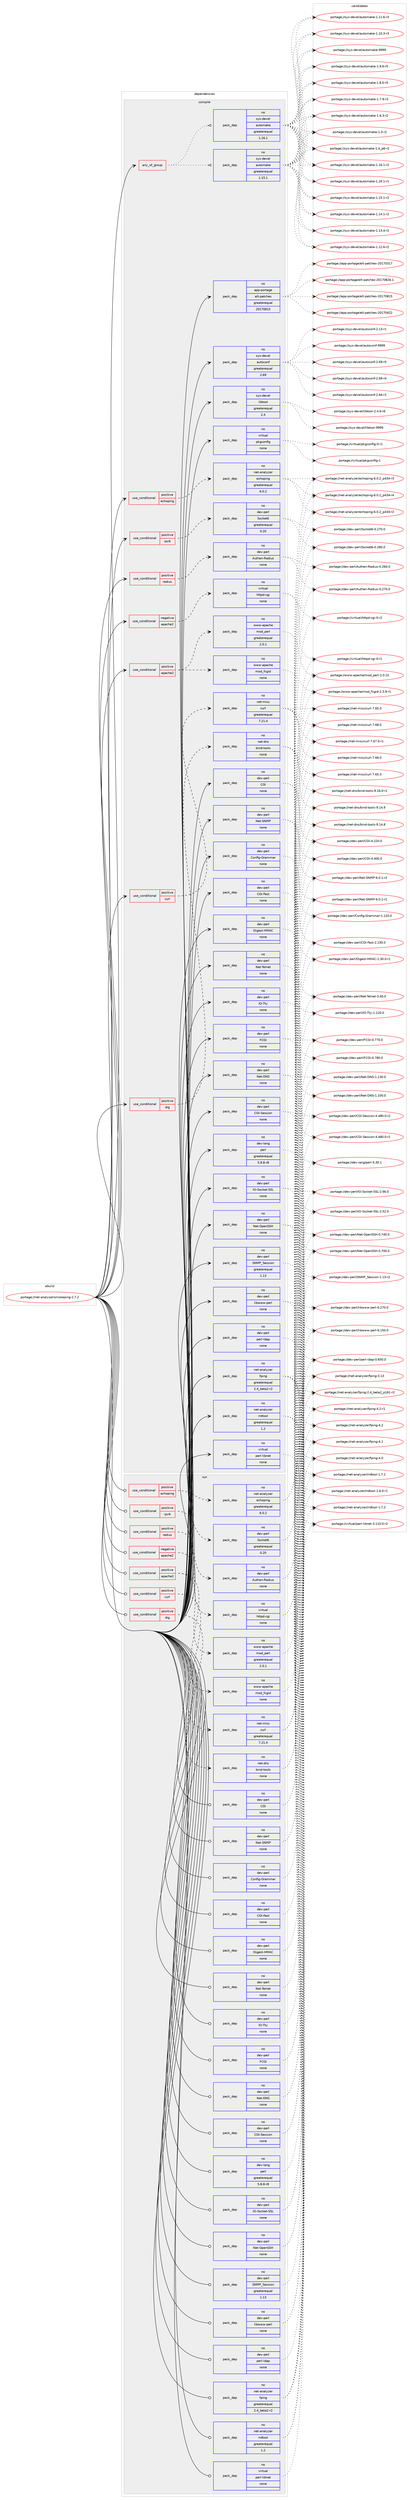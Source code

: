 digraph prolog {

# *************
# Graph options
# *************

newrank=true;
concentrate=true;
compound=true;
graph [rankdir=LR,fontname=Helvetica,fontsize=10,ranksep=1.5];#, ranksep=2.5, nodesep=0.2];
edge  [arrowhead=vee];
node  [fontname=Helvetica,fontsize=10];

# **********
# The ebuild
# **********

subgraph cluster_leftcol {
color=gray;
rank=same;
label=<<i>ebuild</i>>;
id [label="portage://net-analyzer/smokeping-2.7.2", color=red, width=4, href="../net-analyzer/smokeping-2.7.2.svg"];
}

# ****************
# The dependencies
# ****************

subgraph cluster_midcol {
color=gray;
label=<<i>dependencies</i>>;
subgraph cluster_compile {
fillcolor="#eeeeee";
style=filled;
label=<<i>compile</i>>;
subgraph any1730 {
dependency100191 [label=<<TABLE BORDER="0" CELLBORDER="1" CELLSPACING="0" CELLPADDING="4"><TR><TD CELLPADDING="10">any_of_group</TD></TR></TABLE>>, shape=none, color=red];subgraph pack75412 {
dependency100192 [label=<<TABLE BORDER="0" CELLBORDER="1" CELLSPACING="0" CELLPADDING="4" WIDTH="220"><TR><TD ROWSPAN="6" CELLPADDING="30">pack_dep</TD></TR><TR><TD WIDTH="110">no</TD></TR><TR><TD>sys-devel</TD></TR><TR><TD>automake</TD></TR><TR><TD>greaterequal</TD></TR><TR><TD>1.16.1</TD></TR></TABLE>>, shape=none, color=blue];
}
dependency100191:e -> dependency100192:w [weight=20,style="dotted",arrowhead="oinv"];
subgraph pack75413 {
dependency100193 [label=<<TABLE BORDER="0" CELLBORDER="1" CELLSPACING="0" CELLPADDING="4" WIDTH="220"><TR><TD ROWSPAN="6" CELLPADDING="30">pack_dep</TD></TR><TR><TD WIDTH="110">no</TD></TR><TR><TD>sys-devel</TD></TR><TR><TD>automake</TD></TR><TR><TD>greaterequal</TD></TR><TR><TD>1.15.1</TD></TR></TABLE>>, shape=none, color=blue];
}
dependency100191:e -> dependency100193:w [weight=20,style="dotted",arrowhead="oinv"];
}
id:e -> dependency100191:w [weight=20,style="solid",arrowhead="vee"];
subgraph cond22964 {
dependency100194 [label=<<TABLE BORDER="0" CELLBORDER="1" CELLSPACING="0" CELLPADDING="4"><TR><TD ROWSPAN="3" CELLPADDING="10">use_conditional</TD></TR><TR><TD>negative</TD></TR><TR><TD>apache2</TD></TR></TABLE>>, shape=none, color=red];
subgraph pack75414 {
dependency100195 [label=<<TABLE BORDER="0" CELLBORDER="1" CELLSPACING="0" CELLPADDING="4" WIDTH="220"><TR><TD ROWSPAN="6" CELLPADDING="30">pack_dep</TD></TR><TR><TD WIDTH="110">no</TD></TR><TR><TD>virtual</TD></TR><TR><TD>httpd-cgi</TD></TR><TR><TD>none</TD></TR><TR><TD></TD></TR></TABLE>>, shape=none, color=blue];
}
dependency100194:e -> dependency100195:w [weight=20,style="dashed",arrowhead="vee"];
}
id:e -> dependency100194:w [weight=20,style="solid",arrowhead="vee"];
subgraph cond22965 {
dependency100196 [label=<<TABLE BORDER="0" CELLBORDER="1" CELLSPACING="0" CELLPADDING="4"><TR><TD ROWSPAN="3" CELLPADDING="10">use_conditional</TD></TR><TR><TD>positive</TD></TR><TR><TD>apache2</TD></TR></TABLE>>, shape=none, color=red];
subgraph pack75415 {
dependency100197 [label=<<TABLE BORDER="0" CELLBORDER="1" CELLSPACING="0" CELLPADDING="4" WIDTH="220"><TR><TD ROWSPAN="6" CELLPADDING="30">pack_dep</TD></TR><TR><TD WIDTH="110">no</TD></TR><TR><TD>www-apache</TD></TR><TR><TD>mod_perl</TD></TR><TR><TD>greaterequal</TD></TR><TR><TD>2.0.1</TD></TR></TABLE>>, shape=none, color=blue];
}
dependency100196:e -> dependency100197:w [weight=20,style="dashed",arrowhead="vee"];
subgraph pack75416 {
dependency100198 [label=<<TABLE BORDER="0" CELLBORDER="1" CELLSPACING="0" CELLPADDING="4" WIDTH="220"><TR><TD ROWSPAN="6" CELLPADDING="30">pack_dep</TD></TR><TR><TD WIDTH="110">no</TD></TR><TR><TD>www-apache</TD></TR><TR><TD>mod_fcgid</TD></TR><TR><TD>none</TD></TR><TR><TD></TD></TR></TABLE>>, shape=none, color=blue];
}
dependency100196:e -> dependency100198:w [weight=20,style="dashed",arrowhead="vee"];
}
id:e -> dependency100196:w [weight=20,style="solid",arrowhead="vee"];
subgraph cond22966 {
dependency100199 [label=<<TABLE BORDER="0" CELLBORDER="1" CELLSPACING="0" CELLPADDING="4"><TR><TD ROWSPAN="3" CELLPADDING="10">use_conditional</TD></TR><TR><TD>positive</TD></TR><TR><TD>curl</TD></TR></TABLE>>, shape=none, color=red];
subgraph pack75417 {
dependency100200 [label=<<TABLE BORDER="0" CELLBORDER="1" CELLSPACING="0" CELLPADDING="4" WIDTH="220"><TR><TD ROWSPAN="6" CELLPADDING="30">pack_dep</TD></TR><TR><TD WIDTH="110">no</TD></TR><TR><TD>net-misc</TD></TR><TR><TD>curl</TD></TR><TR><TD>greaterequal</TD></TR><TR><TD>7.21.4</TD></TR></TABLE>>, shape=none, color=blue];
}
dependency100199:e -> dependency100200:w [weight=20,style="dashed",arrowhead="vee"];
}
id:e -> dependency100199:w [weight=20,style="solid",arrowhead="vee"];
subgraph cond22967 {
dependency100201 [label=<<TABLE BORDER="0" CELLBORDER="1" CELLSPACING="0" CELLPADDING="4"><TR><TD ROWSPAN="3" CELLPADDING="10">use_conditional</TD></TR><TR><TD>positive</TD></TR><TR><TD>dig</TD></TR></TABLE>>, shape=none, color=red];
subgraph pack75418 {
dependency100202 [label=<<TABLE BORDER="0" CELLBORDER="1" CELLSPACING="0" CELLPADDING="4" WIDTH="220"><TR><TD ROWSPAN="6" CELLPADDING="30">pack_dep</TD></TR><TR><TD WIDTH="110">no</TD></TR><TR><TD>net-dns</TD></TR><TR><TD>bind-tools</TD></TR><TR><TD>none</TD></TR><TR><TD></TD></TR></TABLE>>, shape=none, color=blue];
}
dependency100201:e -> dependency100202:w [weight=20,style="dashed",arrowhead="vee"];
}
id:e -> dependency100201:w [weight=20,style="solid",arrowhead="vee"];
subgraph cond22968 {
dependency100203 [label=<<TABLE BORDER="0" CELLBORDER="1" CELLSPACING="0" CELLPADDING="4"><TR><TD ROWSPAN="3" CELLPADDING="10">use_conditional</TD></TR><TR><TD>positive</TD></TR><TR><TD>echoping</TD></TR></TABLE>>, shape=none, color=red];
subgraph pack75419 {
dependency100204 [label=<<TABLE BORDER="0" CELLBORDER="1" CELLSPACING="0" CELLPADDING="4" WIDTH="220"><TR><TD ROWSPAN="6" CELLPADDING="30">pack_dep</TD></TR><TR><TD WIDTH="110">no</TD></TR><TR><TD>net-analyzer</TD></TR><TR><TD>echoping</TD></TR><TR><TD>greaterequal</TD></TR><TR><TD>6.0.2</TD></TR></TABLE>>, shape=none, color=blue];
}
dependency100203:e -> dependency100204:w [weight=20,style="dashed",arrowhead="vee"];
}
id:e -> dependency100203:w [weight=20,style="solid",arrowhead="vee"];
subgraph cond22969 {
dependency100205 [label=<<TABLE BORDER="0" CELLBORDER="1" CELLSPACING="0" CELLPADDING="4"><TR><TD ROWSPAN="3" CELLPADDING="10">use_conditional</TD></TR><TR><TD>positive</TD></TR><TR><TD>ipv6</TD></TR></TABLE>>, shape=none, color=red];
subgraph pack75420 {
dependency100206 [label=<<TABLE BORDER="0" CELLBORDER="1" CELLSPACING="0" CELLPADDING="4" WIDTH="220"><TR><TD ROWSPAN="6" CELLPADDING="30">pack_dep</TD></TR><TR><TD WIDTH="110">no</TD></TR><TR><TD>dev-perl</TD></TR><TR><TD>Socket6</TD></TR><TR><TD>greaterequal</TD></TR><TR><TD>0.20</TD></TR></TABLE>>, shape=none, color=blue];
}
dependency100205:e -> dependency100206:w [weight=20,style="dashed",arrowhead="vee"];
}
id:e -> dependency100205:w [weight=20,style="solid",arrowhead="vee"];
subgraph cond22970 {
dependency100207 [label=<<TABLE BORDER="0" CELLBORDER="1" CELLSPACING="0" CELLPADDING="4"><TR><TD ROWSPAN="3" CELLPADDING="10">use_conditional</TD></TR><TR><TD>positive</TD></TR><TR><TD>radius</TD></TR></TABLE>>, shape=none, color=red];
subgraph pack75421 {
dependency100208 [label=<<TABLE BORDER="0" CELLBORDER="1" CELLSPACING="0" CELLPADDING="4" WIDTH="220"><TR><TD ROWSPAN="6" CELLPADDING="30">pack_dep</TD></TR><TR><TD WIDTH="110">no</TD></TR><TR><TD>dev-perl</TD></TR><TR><TD>Authen-Radius</TD></TR><TR><TD>none</TD></TR><TR><TD></TD></TR></TABLE>>, shape=none, color=blue];
}
dependency100207:e -> dependency100208:w [weight=20,style="dashed",arrowhead="vee"];
}
id:e -> dependency100207:w [weight=20,style="solid",arrowhead="vee"];
subgraph pack75422 {
dependency100209 [label=<<TABLE BORDER="0" CELLBORDER="1" CELLSPACING="0" CELLPADDING="4" WIDTH="220"><TR><TD ROWSPAN="6" CELLPADDING="30">pack_dep</TD></TR><TR><TD WIDTH="110">no</TD></TR><TR><TD>app-portage</TD></TR><TR><TD>elt-patches</TD></TR><TR><TD>greaterequal</TD></TR><TR><TD>20170815</TD></TR></TABLE>>, shape=none, color=blue];
}
id:e -> dependency100209:w [weight=20,style="solid",arrowhead="vee"];
subgraph pack75423 {
dependency100210 [label=<<TABLE BORDER="0" CELLBORDER="1" CELLSPACING="0" CELLPADDING="4" WIDTH="220"><TR><TD ROWSPAN="6" CELLPADDING="30">pack_dep</TD></TR><TR><TD WIDTH="110">no</TD></TR><TR><TD>dev-lang</TD></TR><TR><TD>perl</TD></TR><TR><TD>greaterequal</TD></TR><TR><TD>5.8.8-r8</TD></TR></TABLE>>, shape=none, color=blue];
}
id:e -> dependency100210:w [weight=20,style="solid",arrowhead="vee"];
subgraph pack75424 {
dependency100211 [label=<<TABLE BORDER="0" CELLBORDER="1" CELLSPACING="0" CELLPADDING="4" WIDTH="220"><TR><TD ROWSPAN="6" CELLPADDING="30">pack_dep</TD></TR><TR><TD WIDTH="110">no</TD></TR><TR><TD>dev-perl</TD></TR><TR><TD>CGI</TD></TR><TR><TD>none</TD></TR><TR><TD></TD></TR></TABLE>>, shape=none, color=blue];
}
id:e -> dependency100211:w [weight=20,style="solid",arrowhead="vee"];
subgraph pack75425 {
dependency100212 [label=<<TABLE BORDER="0" CELLBORDER="1" CELLSPACING="0" CELLPADDING="4" WIDTH="220"><TR><TD ROWSPAN="6" CELLPADDING="30">pack_dep</TD></TR><TR><TD WIDTH="110">no</TD></TR><TR><TD>dev-perl</TD></TR><TR><TD>CGI-Fast</TD></TR><TR><TD>none</TD></TR><TR><TD></TD></TR></TABLE>>, shape=none, color=blue];
}
id:e -> dependency100212:w [weight=20,style="solid",arrowhead="vee"];
subgraph pack75426 {
dependency100213 [label=<<TABLE BORDER="0" CELLBORDER="1" CELLSPACING="0" CELLPADDING="4" WIDTH="220"><TR><TD ROWSPAN="6" CELLPADDING="30">pack_dep</TD></TR><TR><TD WIDTH="110">no</TD></TR><TR><TD>dev-perl</TD></TR><TR><TD>CGI-Session</TD></TR><TR><TD>none</TD></TR><TR><TD></TD></TR></TABLE>>, shape=none, color=blue];
}
id:e -> dependency100213:w [weight=20,style="solid",arrowhead="vee"];
subgraph pack75427 {
dependency100214 [label=<<TABLE BORDER="0" CELLBORDER="1" CELLSPACING="0" CELLPADDING="4" WIDTH="220"><TR><TD ROWSPAN="6" CELLPADDING="30">pack_dep</TD></TR><TR><TD WIDTH="110">no</TD></TR><TR><TD>dev-perl</TD></TR><TR><TD>Config-Grammar</TD></TR><TR><TD>none</TD></TR><TR><TD></TD></TR></TABLE>>, shape=none, color=blue];
}
id:e -> dependency100214:w [weight=20,style="solid",arrowhead="vee"];
subgraph pack75428 {
dependency100215 [label=<<TABLE BORDER="0" CELLBORDER="1" CELLSPACING="0" CELLPADDING="4" WIDTH="220"><TR><TD ROWSPAN="6" CELLPADDING="30">pack_dep</TD></TR><TR><TD WIDTH="110">no</TD></TR><TR><TD>dev-perl</TD></TR><TR><TD>Digest-HMAC</TD></TR><TR><TD>none</TD></TR><TR><TD></TD></TR></TABLE>>, shape=none, color=blue];
}
id:e -> dependency100215:w [weight=20,style="solid",arrowhead="vee"];
subgraph pack75429 {
dependency100216 [label=<<TABLE BORDER="0" CELLBORDER="1" CELLSPACING="0" CELLPADDING="4" WIDTH="220"><TR><TD ROWSPAN="6" CELLPADDING="30">pack_dep</TD></TR><TR><TD WIDTH="110">no</TD></TR><TR><TD>dev-perl</TD></TR><TR><TD>FCGI</TD></TR><TR><TD>none</TD></TR><TR><TD></TD></TR></TABLE>>, shape=none, color=blue];
}
id:e -> dependency100216:w [weight=20,style="solid",arrowhead="vee"];
subgraph pack75430 {
dependency100217 [label=<<TABLE BORDER="0" CELLBORDER="1" CELLSPACING="0" CELLPADDING="4" WIDTH="220"><TR><TD ROWSPAN="6" CELLPADDING="30">pack_dep</TD></TR><TR><TD WIDTH="110">no</TD></TR><TR><TD>dev-perl</TD></TR><TR><TD>IO-Socket-SSL</TD></TR><TR><TD>none</TD></TR><TR><TD></TD></TR></TABLE>>, shape=none, color=blue];
}
id:e -> dependency100217:w [weight=20,style="solid",arrowhead="vee"];
subgraph pack75431 {
dependency100218 [label=<<TABLE BORDER="0" CELLBORDER="1" CELLSPACING="0" CELLPADDING="4" WIDTH="220"><TR><TD ROWSPAN="6" CELLPADDING="30">pack_dep</TD></TR><TR><TD WIDTH="110">no</TD></TR><TR><TD>dev-perl</TD></TR><TR><TD>IO-Tty</TD></TR><TR><TD>none</TD></TR><TR><TD></TD></TR></TABLE>>, shape=none, color=blue];
}
id:e -> dependency100218:w [weight=20,style="solid",arrowhead="vee"];
subgraph pack75432 {
dependency100219 [label=<<TABLE BORDER="0" CELLBORDER="1" CELLSPACING="0" CELLPADDING="4" WIDTH="220"><TR><TD ROWSPAN="6" CELLPADDING="30">pack_dep</TD></TR><TR><TD WIDTH="110">no</TD></TR><TR><TD>dev-perl</TD></TR><TR><TD>Net-DNS</TD></TR><TR><TD>none</TD></TR><TR><TD></TD></TR></TABLE>>, shape=none, color=blue];
}
id:e -> dependency100219:w [weight=20,style="solid",arrowhead="vee"];
subgraph pack75433 {
dependency100220 [label=<<TABLE BORDER="0" CELLBORDER="1" CELLSPACING="0" CELLPADDING="4" WIDTH="220"><TR><TD ROWSPAN="6" CELLPADDING="30">pack_dep</TD></TR><TR><TD WIDTH="110">no</TD></TR><TR><TD>dev-perl</TD></TR><TR><TD>Net-OpenSSH</TD></TR><TR><TD>none</TD></TR><TR><TD></TD></TR></TABLE>>, shape=none, color=blue];
}
id:e -> dependency100220:w [weight=20,style="solid",arrowhead="vee"];
subgraph pack75434 {
dependency100221 [label=<<TABLE BORDER="0" CELLBORDER="1" CELLSPACING="0" CELLPADDING="4" WIDTH="220"><TR><TD ROWSPAN="6" CELLPADDING="30">pack_dep</TD></TR><TR><TD WIDTH="110">no</TD></TR><TR><TD>dev-perl</TD></TR><TR><TD>Net-SNMP</TD></TR><TR><TD>none</TD></TR><TR><TD></TD></TR></TABLE>>, shape=none, color=blue];
}
id:e -> dependency100221:w [weight=20,style="solid",arrowhead="vee"];
subgraph pack75435 {
dependency100222 [label=<<TABLE BORDER="0" CELLBORDER="1" CELLSPACING="0" CELLPADDING="4" WIDTH="220"><TR><TD ROWSPAN="6" CELLPADDING="30">pack_dep</TD></TR><TR><TD WIDTH="110">no</TD></TR><TR><TD>dev-perl</TD></TR><TR><TD>Net-Telnet</TD></TR><TR><TD>none</TD></TR><TR><TD></TD></TR></TABLE>>, shape=none, color=blue];
}
id:e -> dependency100222:w [weight=20,style="solid",arrowhead="vee"];
subgraph pack75436 {
dependency100223 [label=<<TABLE BORDER="0" CELLBORDER="1" CELLSPACING="0" CELLPADDING="4" WIDTH="220"><TR><TD ROWSPAN="6" CELLPADDING="30">pack_dep</TD></TR><TR><TD WIDTH="110">no</TD></TR><TR><TD>dev-perl</TD></TR><TR><TD>SNMP_Session</TD></TR><TR><TD>greaterequal</TD></TR><TR><TD>1.13</TD></TR></TABLE>>, shape=none, color=blue];
}
id:e -> dependency100223:w [weight=20,style="solid",arrowhead="vee"];
subgraph pack75437 {
dependency100224 [label=<<TABLE BORDER="0" CELLBORDER="1" CELLSPACING="0" CELLPADDING="4" WIDTH="220"><TR><TD ROWSPAN="6" CELLPADDING="30">pack_dep</TD></TR><TR><TD WIDTH="110">no</TD></TR><TR><TD>dev-perl</TD></TR><TR><TD>libwww-perl</TD></TR><TR><TD>none</TD></TR><TR><TD></TD></TR></TABLE>>, shape=none, color=blue];
}
id:e -> dependency100224:w [weight=20,style="solid",arrowhead="vee"];
subgraph pack75438 {
dependency100225 [label=<<TABLE BORDER="0" CELLBORDER="1" CELLSPACING="0" CELLPADDING="4" WIDTH="220"><TR><TD ROWSPAN="6" CELLPADDING="30">pack_dep</TD></TR><TR><TD WIDTH="110">no</TD></TR><TR><TD>dev-perl</TD></TR><TR><TD>perl-ldap</TD></TR><TR><TD>none</TD></TR><TR><TD></TD></TR></TABLE>>, shape=none, color=blue];
}
id:e -> dependency100225:w [weight=20,style="solid",arrowhead="vee"];
subgraph pack75439 {
dependency100226 [label=<<TABLE BORDER="0" CELLBORDER="1" CELLSPACING="0" CELLPADDING="4" WIDTH="220"><TR><TD ROWSPAN="6" CELLPADDING="30">pack_dep</TD></TR><TR><TD WIDTH="110">no</TD></TR><TR><TD>net-analyzer</TD></TR><TR><TD>fping</TD></TR><TR><TD>greaterequal</TD></TR><TR><TD>2.4_beta2-r2</TD></TR></TABLE>>, shape=none, color=blue];
}
id:e -> dependency100226:w [weight=20,style="solid",arrowhead="vee"];
subgraph pack75440 {
dependency100227 [label=<<TABLE BORDER="0" CELLBORDER="1" CELLSPACING="0" CELLPADDING="4" WIDTH="220"><TR><TD ROWSPAN="6" CELLPADDING="30">pack_dep</TD></TR><TR><TD WIDTH="110">no</TD></TR><TR><TD>net-analyzer</TD></TR><TR><TD>rrdtool</TD></TR><TR><TD>greaterequal</TD></TR><TR><TD>1.2</TD></TR></TABLE>>, shape=none, color=blue];
}
id:e -> dependency100227:w [weight=20,style="solid",arrowhead="vee"];
subgraph pack75441 {
dependency100228 [label=<<TABLE BORDER="0" CELLBORDER="1" CELLSPACING="0" CELLPADDING="4" WIDTH="220"><TR><TD ROWSPAN="6" CELLPADDING="30">pack_dep</TD></TR><TR><TD WIDTH="110">no</TD></TR><TR><TD>sys-devel</TD></TR><TR><TD>autoconf</TD></TR><TR><TD>greaterequal</TD></TR><TR><TD>2.69</TD></TR></TABLE>>, shape=none, color=blue];
}
id:e -> dependency100228:w [weight=20,style="solid",arrowhead="vee"];
subgraph pack75442 {
dependency100229 [label=<<TABLE BORDER="0" CELLBORDER="1" CELLSPACING="0" CELLPADDING="4" WIDTH="220"><TR><TD ROWSPAN="6" CELLPADDING="30">pack_dep</TD></TR><TR><TD WIDTH="110">no</TD></TR><TR><TD>sys-devel</TD></TR><TR><TD>libtool</TD></TR><TR><TD>greaterequal</TD></TR><TR><TD>2.4</TD></TR></TABLE>>, shape=none, color=blue];
}
id:e -> dependency100229:w [weight=20,style="solid",arrowhead="vee"];
subgraph pack75443 {
dependency100230 [label=<<TABLE BORDER="0" CELLBORDER="1" CELLSPACING="0" CELLPADDING="4" WIDTH="220"><TR><TD ROWSPAN="6" CELLPADDING="30">pack_dep</TD></TR><TR><TD WIDTH="110">no</TD></TR><TR><TD>virtual</TD></TR><TR><TD>perl-libnet</TD></TR><TR><TD>none</TD></TR><TR><TD></TD></TR></TABLE>>, shape=none, color=blue];
}
id:e -> dependency100230:w [weight=20,style="solid",arrowhead="vee"];
subgraph pack75444 {
dependency100231 [label=<<TABLE BORDER="0" CELLBORDER="1" CELLSPACING="0" CELLPADDING="4" WIDTH="220"><TR><TD ROWSPAN="6" CELLPADDING="30">pack_dep</TD></TR><TR><TD WIDTH="110">no</TD></TR><TR><TD>virtual</TD></TR><TR><TD>pkgconfig</TD></TR><TR><TD>none</TD></TR><TR><TD></TD></TR></TABLE>>, shape=none, color=blue];
}
id:e -> dependency100231:w [weight=20,style="solid",arrowhead="vee"];
}
subgraph cluster_compileandrun {
fillcolor="#eeeeee";
style=filled;
label=<<i>compile and run</i>>;
}
subgraph cluster_run {
fillcolor="#eeeeee";
style=filled;
label=<<i>run</i>>;
subgraph cond22971 {
dependency100232 [label=<<TABLE BORDER="0" CELLBORDER="1" CELLSPACING="0" CELLPADDING="4"><TR><TD ROWSPAN="3" CELLPADDING="10">use_conditional</TD></TR><TR><TD>negative</TD></TR><TR><TD>apache2</TD></TR></TABLE>>, shape=none, color=red];
subgraph pack75445 {
dependency100233 [label=<<TABLE BORDER="0" CELLBORDER="1" CELLSPACING="0" CELLPADDING="4" WIDTH="220"><TR><TD ROWSPAN="6" CELLPADDING="30">pack_dep</TD></TR><TR><TD WIDTH="110">no</TD></TR><TR><TD>virtual</TD></TR><TR><TD>httpd-cgi</TD></TR><TR><TD>none</TD></TR><TR><TD></TD></TR></TABLE>>, shape=none, color=blue];
}
dependency100232:e -> dependency100233:w [weight=20,style="dashed",arrowhead="vee"];
}
id:e -> dependency100232:w [weight=20,style="solid",arrowhead="odot"];
subgraph cond22972 {
dependency100234 [label=<<TABLE BORDER="0" CELLBORDER="1" CELLSPACING="0" CELLPADDING="4"><TR><TD ROWSPAN="3" CELLPADDING="10">use_conditional</TD></TR><TR><TD>positive</TD></TR><TR><TD>apache2</TD></TR></TABLE>>, shape=none, color=red];
subgraph pack75446 {
dependency100235 [label=<<TABLE BORDER="0" CELLBORDER="1" CELLSPACING="0" CELLPADDING="4" WIDTH="220"><TR><TD ROWSPAN="6" CELLPADDING="30">pack_dep</TD></TR><TR><TD WIDTH="110">no</TD></TR><TR><TD>www-apache</TD></TR><TR><TD>mod_perl</TD></TR><TR><TD>greaterequal</TD></TR><TR><TD>2.0.1</TD></TR></TABLE>>, shape=none, color=blue];
}
dependency100234:e -> dependency100235:w [weight=20,style="dashed",arrowhead="vee"];
subgraph pack75447 {
dependency100236 [label=<<TABLE BORDER="0" CELLBORDER="1" CELLSPACING="0" CELLPADDING="4" WIDTH="220"><TR><TD ROWSPAN="6" CELLPADDING="30">pack_dep</TD></TR><TR><TD WIDTH="110">no</TD></TR><TR><TD>www-apache</TD></TR><TR><TD>mod_fcgid</TD></TR><TR><TD>none</TD></TR><TR><TD></TD></TR></TABLE>>, shape=none, color=blue];
}
dependency100234:e -> dependency100236:w [weight=20,style="dashed",arrowhead="vee"];
}
id:e -> dependency100234:w [weight=20,style="solid",arrowhead="odot"];
subgraph cond22973 {
dependency100237 [label=<<TABLE BORDER="0" CELLBORDER="1" CELLSPACING="0" CELLPADDING="4"><TR><TD ROWSPAN="3" CELLPADDING="10">use_conditional</TD></TR><TR><TD>positive</TD></TR><TR><TD>curl</TD></TR></TABLE>>, shape=none, color=red];
subgraph pack75448 {
dependency100238 [label=<<TABLE BORDER="0" CELLBORDER="1" CELLSPACING="0" CELLPADDING="4" WIDTH="220"><TR><TD ROWSPAN="6" CELLPADDING="30">pack_dep</TD></TR><TR><TD WIDTH="110">no</TD></TR><TR><TD>net-misc</TD></TR><TR><TD>curl</TD></TR><TR><TD>greaterequal</TD></TR><TR><TD>7.21.4</TD></TR></TABLE>>, shape=none, color=blue];
}
dependency100237:e -> dependency100238:w [weight=20,style="dashed",arrowhead="vee"];
}
id:e -> dependency100237:w [weight=20,style="solid",arrowhead="odot"];
subgraph cond22974 {
dependency100239 [label=<<TABLE BORDER="0" CELLBORDER="1" CELLSPACING="0" CELLPADDING="4"><TR><TD ROWSPAN="3" CELLPADDING="10">use_conditional</TD></TR><TR><TD>positive</TD></TR><TR><TD>dig</TD></TR></TABLE>>, shape=none, color=red];
subgraph pack75449 {
dependency100240 [label=<<TABLE BORDER="0" CELLBORDER="1" CELLSPACING="0" CELLPADDING="4" WIDTH="220"><TR><TD ROWSPAN="6" CELLPADDING="30">pack_dep</TD></TR><TR><TD WIDTH="110">no</TD></TR><TR><TD>net-dns</TD></TR><TR><TD>bind-tools</TD></TR><TR><TD>none</TD></TR><TR><TD></TD></TR></TABLE>>, shape=none, color=blue];
}
dependency100239:e -> dependency100240:w [weight=20,style="dashed",arrowhead="vee"];
}
id:e -> dependency100239:w [weight=20,style="solid",arrowhead="odot"];
subgraph cond22975 {
dependency100241 [label=<<TABLE BORDER="0" CELLBORDER="1" CELLSPACING="0" CELLPADDING="4"><TR><TD ROWSPAN="3" CELLPADDING="10">use_conditional</TD></TR><TR><TD>positive</TD></TR><TR><TD>echoping</TD></TR></TABLE>>, shape=none, color=red];
subgraph pack75450 {
dependency100242 [label=<<TABLE BORDER="0" CELLBORDER="1" CELLSPACING="0" CELLPADDING="4" WIDTH="220"><TR><TD ROWSPAN="6" CELLPADDING="30">pack_dep</TD></TR><TR><TD WIDTH="110">no</TD></TR><TR><TD>net-analyzer</TD></TR><TR><TD>echoping</TD></TR><TR><TD>greaterequal</TD></TR><TR><TD>6.0.2</TD></TR></TABLE>>, shape=none, color=blue];
}
dependency100241:e -> dependency100242:w [weight=20,style="dashed",arrowhead="vee"];
}
id:e -> dependency100241:w [weight=20,style="solid",arrowhead="odot"];
subgraph cond22976 {
dependency100243 [label=<<TABLE BORDER="0" CELLBORDER="1" CELLSPACING="0" CELLPADDING="4"><TR><TD ROWSPAN="3" CELLPADDING="10">use_conditional</TD></TR><TR><TD>positive</TD></TR><TR><TD>ipv6</TD></TR></TABLE>>, shape=none, color=red];
subgraph pack75451 {
dependency100244 [label=<<TABLE BORDER="0" CELLBORDER="1" CELLSPACING="0" CELLPADDING="4" WIDTH="220"><TR><TD ROWSPAN="6" CELLPADDING="30">pack_dep</TD></TR><TR><TD WIDTH="110">no</TD></TR><TR><TD>dev-perl</TD></TR><TR><TD>Socket6</TD></TR><TR><TD>greaterequal</TD></TR><TR><TD>0.20</TD></TR></TABLE>>, shape=none, color=blue];
}
dependency100243:e -> dependency100244:w [weight=20,style="dashed",arrowhead="vee"];
}
id:e -> dependency100243:w [weight=20,style="solid",arrowhead="odot"];
subgraph cond22977 {
dependency100245 [label=<<TABLE BORDER="0" CELLBORDER="1" CELLSPACING="0" CELLPADDING="4"><TR><TD ROWSPAN="3" CELLPADDING="10">use_conditional</TD></TR><TR><TD>positive</TD></TR><TR><TD>radius</TD></TR></TABLE>>, shape=none, color=red];
subgraph pack75452 {
dependency100246 [label=<<TABLE BORDER="0" CELLBORDER="1" CELLSPACING="0" CELLPADDING="4" WIDTH="220"><TR><TD ROWSPAN="6" CELLPADDING="30">pack_dep</TD></TR><TR><TD WIDTH="110">no</TD></TR><TR><TD>dev-perl</TD></TR><TR><TD>Authen-Radius</TD></TR><TR><TD>none</TD></TR><TR><TD></TD></TR></TABLE>>, shape=none, color=blue];
}
dependency100245:e -> dependency100246:w [weight=20,style="dashed",arrowhead="vee"];
}
id:e -> dependency100245:w [weight=20,style="solid",arrowhead="odot"];
subgraph pack75453 {
dependency100247 [label=<<TABLE BORDER="0" CELLBORDER="1" CELLSPACING="0" CELLPADDING="4" WIDTH="220"><TR><TD ROWSPAN="6" CELLPADDING="30">pack_dep</TD></TR><TR><TD WIDTH="110">no</TD></TR><TR><TD>dev-lang</TD></TR><TR><TD>perl</TD></TR><TR><TD>greaterequal</TD></TR><TR><TD>5.8.8-r8</TD></TR></TABLE>>, shape=none, color=blue];
}
id:e -> dependency100247:w [weight=20,style="solid",arrowhead="odot"];
subgraph pack75454 {
dependency100248 [label=<<TABLE BORDER="0" CELLBORDER="1" CELLSPACING="0" CELLPADDING="4" WIDTH="220"><TR><TD ROWSPAN="6" CELLPADDING="30">pack_dep</TD></TR><TR><TD WIDTH="110">no</TD></TR><TR><TD>dev-perl</TD></TR><TR><TD>CGI</TD></TR><TR><TD>none</TD></TR><TR><TD></TD></TR></TABLE>>, shape=none, color=blue];
}
id:e -> dependency100248:w [weight=20,style="solid",arrowhead="odot"];
subgraph pack75455 {
dependency100249 [label=<<TABLE BORDER="0" CELLBORDER="1" CELLSPACING="0" CELLPADDING="4" WIDTH="220"><TR><TD ROWSPAN="6" CELLPADDING="30">pack_dep</TD></TR><TR><TD WIDTH="110">no</TD></TR><TR><TD>dev-perl</TD></TR><TR><TD>CGI-Fast</TD></TR><TR><TD>none</TD></TR><TR><TD></TD></TR></TABLE>>, shape=none, color=blue];
}
id:e -> dependency100249:w [weight=20,style="solid",arrowhead="odot"];
subgraph pack75456 {
dependency100250 [label=<<TABLE BORDER="0" CELLBORDER="1" CELLSPACING="0" CELLPADDING="4" WIDTH="220"><TR><TD ROWSPAN="6" CELLPADDING="30">pack_dep</TD></TR><TR><TD WIDTH="110">no</TD></TR><TR><TD>dev-perl</TD></TR><TR><TD>CGI-Session</TD></TR><TR><TD>none</TD></TR><TR><TD></TD></TR></TABLE>>, shape=none, color=blue];
}
id:e -> dependency100250:w [weight=20,style="solid",arrowhead="odot"];
subgraph pack75457 {
dependency100251 [label=<<TABLE BORDER="0" CELLBORDER="1" CELLSPACING="0" CELLPADDING="4" WIDTH="220"><TR><TD ROWSPAN="6" CELLPADDING="30">pack_dep</TD></TR><TR><TD WIDTH="110">no</TD></TR><TR><TD>dev-perl</TD></TR><TR><TD>Config-Grammar</TD></TR><TR><TD>none</TD></TR><TR><TD></TD></TR></TABLE>>, shape=none, color=blue];
}
id:e -> dependency100251:w [weight=20,style="solid",arrowhead="odot"];
subgraph pack75458 {
dependency100252 [label=<<TABLE BORDER="0" CELLBORDER="1" CELLSPACING="0" CELLPADDING="4" WIDTH="220"><TR><TD ROWSPAN="6" CELLPADDING="30">pack_dep</TD></TR><TR><TD WIDTH="110">no</TD></TR><TR><TD>dev-perl</TD></TR><TR><TD>Digest-HMAC</TD></TR><TR><TD>none</TD></TR><TR><TD></TD></TR></TABLE>>, shape=none, color=blue];
}
id:e -> dependency100252:w [weight=20,style="solid",arrowhead="odot"];
subgraph pack75459 {
dependency100253 [label=<<TABLE BORDER="0" CELLBORDER="1" CELLSPACING="0" CELLPADDING="4" WIDTH="220"><TR><TD ROWSPAN="6" CELLPADDING="30">pack_dep</TD></TR><TR><TD WIDTH="110">no</TD></TR><TR><TD>dev-perl</TD></TR><TR><TD>FCGI</TD></TR><TR><TD>none</TD></TR><TR><TD></TD></TR></TABLE>>, shape=none, color=blue];
}
id:e -> dependency100253:w [weight=20,style="solid",arrowhead="odot"];
subgraph pack75460 {
dependency100254 [label=<<TABLE BORDER="0" CELLBORDER="1" CELLSPACING="0" CELLPADDING="4" WIDTH="220"><TR><TD ROWSPAN="6" CELLPADDING="30">pack_dep</TD></TR><TR><TD WIDTH="110">no</TD></TR><TR><TD>dev-perl</TD></TR><TR><TD>IO-Socket-SSL</TD></TR><TR><TD>none</TD></TR><TR><TD></TD></TR></TABLE>>, shape=none, color=blue];
}
id:e -> dependency100254:w [weight=20,style="solid",arrowhead="odot"];
subgraph pack75461 {
dependency100255 [label=<<TABLE BORDER="0" CELLBORDER="1" CELLSPACING="0" CELLPADDING="4" WIDTH="220"><TR><TD ROWSPAN="6" CELLPADDING="30">pack_dep</TD></TR><TR><TD WIDTH="110">no</TD></TR><TR><TD>dev-perl</TD></TR><TR><TD>IO-Tty</TD></TR><TR><TD>none</TD></TR><TR><TD></TD></TR></TABLE>>, shape=none, color=blue];
}
id:e -> dependency100255:w [weight=20,style="solid",arrowhead="odot"];
subgraph pack75462 {
dependency100256 [label=<<TABLE BORDER="0" CELLBORDER="1" CELLSPACING="0" CELLPADDING="4" WIDTH="220"><TR><TD ROWSPAN="6" CELLPADDING="30">pack_dep</TD></TR><TR><TD WIDTH="110">no</TD></TR><TR><TD>dev-perl</TD></TR><TR><TD>Net-DNS</TD></TR><TR><TD>none</TD></TR><TR><TD></TD></TR></TABLE>>, shape=none, color=blue];
}
id:e -> dependency100256:w [weight=20,style="solid",arrowhead="odot"];
subgraph pack75463 {
dependency100257 [label=<<TABLE BORDER="0" CELLBORDER="1" CELLSPACING="0" CELLPADDING="4" WIDTH="220"><TR><TD ROWSPAN="6" CELLPADDING="30">pack_dep</TD></TR><TR><TD WIDTH="110">no</TD></TR><TR><TD>dev-perl</TD></TR><TR><TD>Net-OpenSSH</TD></TR><TR><TD>none</TD></TR><TR><TD></TD></TR></TABLE>>, shape=none, color=blue];
}
id:e -> dependency100257:w [weight=20,style="solid",arrowhead="odot"];
subgraph pack75464 {
dependency100258 [label=<<TABLE BORDER="0" CELLBORDER="1" CELLSPACING="0" CELLPADDING="4" WIDTH="220"><TR><TD ROWSPAN="6" CELLPADDING="30">pack_dep</TD></TR><TR><TD WIDTH="110">no</TD></TR><TR><TD>dev-perl</TD></TR><TR><TD>Net-SNMP</TD></TR><TR><TD>none</TD></TR><TR><TD></TD></TR></TABLE>>, shape=none, color=blue];
}
id:e -> dependency100258:w [weight=20,style="solid",arrowhead="odot"];
subgraph pack75465 {
dependency100259 [label=<<TABLE BORDER="0" CELLBORDER="1" CELLSPACING="0" CELLPADDING="4" WIDTH="220"><TR><TD ROWSPAN="6" CELLPADDING="30">pack_dep</TD></TR><TR><TD WIDTH="110">no</TD></TR><TR><TD>dev-perl</TD></TR><TR><TD>Net-Telnet</TD></TR><TR><TD>none</TD></TR><TR><TD></TD></TR></TABLE>>, shape=none, color=blue];
}
id:e -> dependency100259:w [weight=20,style="solid",arrowhead="odot"];
subgraph pack75466 {
dependency100260 [label=<<TABLE BORDER="0" CELLBORDER="1" CELLSPACING="0" CELLPADDING="4" WIDTH="220"><TR><TD ROWSPAN="6" CELLPADDING="30">pack_dep</TD></TR><TR><TD WIDTH="110">no</TD></TR><TR><TD>dev-perl</TD></TR><TR><TD>SNMP_Session</TD></TR><TR><TD>greaterequal</TD></TR><TR><TD>1.13</TD></TR></TABLE>>, shape=none, color=blue];
}
id:e -> dependency100260:w [weight=20,style="solid",arrowhead="odot"];
subgraph pack75467 {
dependency100261 [label=<<TABLE BORDER="0" CELLBORDER="1" CELLSPACING="0" CELLPADDING="4" WIDTH="220"><TR><TD ROWSPAN="6" CELLPADDING="30">pack_dep</TD></TR><TR><TD WIDTH="110">no</TD></TR><TR><TD>dev-perl</TD></TR><TR><TD>libwww-perl</TD></TR><TR><TD>none</TD></TR><TR><TD></TD></TR></TABLE>>, shape=none, color=blue];
}
id:e -> dependency100261:w [weight=20,style="solid",arrowhead="odot"];
subgraph pack75468 {
dependency100262 [label=<<TABLE BORDER="0" CELLBORDER="1" CELLSPACING="0" CELLPADDING="4" WIDTH="220"><TR><TD ROWSPAN="6" CELLPADDING="30">pack_dep</TD></TR><TR><TD WIDTH="110">no</TD></TR><TR><TD>dev-perl</TD></TR><TR><TD>perl-ldap</TD></TR><TR><TD>none</TD></TR><TR><TD></TD></TR></TABLE>>, shape=none, color=blue];
}
id:e -> dependency100262:w [weight=20,style="solid",arrowhead="odot"];
subgraph pack75469 {
dependency100263 [label=<<TABLE BORDER="0" CELLBORDER="1" CELLSPACING="0" CELLPADDING="4" WIDTH="220"><TR><TD ROWSPAN="6" CELLPADDING="30">pack_dep</TD></TR><TR><TD WIDTH="110">no</TD></TR><TR><TD>net-analyzer</TD></TR><TR><TD>fping</TD></TR><TR><TD>greaterequal</TD></TR><TR><TD>2.4_beta2-r2</TD></TR></TABLE>>, shape=none, color=blue];
}
id:e -> dependency100263:w [weight=20,style="solid",arrowhead="odot"];
subgraph pack75470 {
dependency100264 [label=<<TABLE BORDER="0" CELLBORDER="1" CELLSPACING="0" CELLPADDING="4" WIDTH="220"><TR><TD ROWSPAN="6" CELLPADDING="30">pack_dep</TD></TR><TR><TD WIDTH="110">no</TD></TR><TR><TD>net-analyzer</TD></TR><TR><TD>rrdtool</TD></TR><TR><TD>greaterequal</TD></TR><TR><TD>1.2</TD></TR></TABLE>>, shape=none, color=blue];
}
id:e -> dependency100264:w [weight=20,style="solid",arrowhead="odot"];
subgraph pack75471 {
dependency100265 [label=<<TABLE BORDER="0" CELLBORDER="1" CELLSPACING="0" CELLPADDING="4" WIDTH="220"><TR><TD ROWSPAN="6" CELLPADDING="30">pack_dep</TD></TR><TR><TD WIDTH="110">no</TD></TR><TR><TD>virtual</TD></TR><TR><TD>perl-libnet</TD></TR><TR><TD>none</TD></TR><TR><TD></TD></TR></TABLE>>, shape=none, color=blue];
}
id:e -> dependency100265:w [weight=20,style="solid",arrowhead="odot"];
}
}

# **************
# The candidates
# **************

subgraph cluster_choices {
rank=same;
color=gray;
label=<<i>candidates</i>>;

subgraph choice75412 {
color=black;
nodesep=1;
choice115121115451001011181011084797117116111109971071014557575757 [label="portage://sys-devel/automake-9999", color=red, width=4,href="../sys-devel/automake-9999.svg"];
choice115121115451001011181011084797117116111109971071014549465746544511453 [label="portage://sys-devel/automake-1.9.6-r5", color=red, width=4,href="../sys-devel/automake-1.9.6-r5.svg"];
choice115121115451001011181011084797117116111109971071014549465646534511453 [label="portage://sys-devel/automake-1.8.5-r5", color=red, width=4,href="../sys-devel/automake-1.8.5-r5.svg"];
choice115121115451001011181011084797117116111109971071014549465546574511451 [label="portage://sys-devel/automake-1.7.9-r3", color=red, width=4,href="../sys-devel/automake-1.7.9-r3.svg"];
choice115121115451001011181011084797117116111109971071014549465446514511450 [label="portage://sys-devel/automake-1.6.3-r2", color=red, width=4,href="../sys-devel/automake-1.6.3-r2.svg"];
choice11512111545100101118101108479711711611110997107101454946534511450 [label="portage://sys-devel/automake-1.5-r2", color=red, width=4,href="../sys-devel/automake-1.5-r2.svg"];
choice115121115451001011181011084797117116111109971071014549465295112544511450 [label="portage://sys-devel/automake-1.4_p6-r2", color=red, width=4,href="../sys-devel/automake-1.4_p6-r2.svg"];
choice11512111545100101118101108479711711611110997107101454946495446494511450 [label="portage://sys-devel/automake-1.16.1-r2", color=red, width=4,href="../sys-devel/automake-1.16.1-r2.svg"];
choice11512111545100101118101108479711711611110997107101454946495446494511449 [label="portage://sys-devel/automake-1.16.1-r1", color=red, width=4,href="../sys-devel/automake-1.16.1-r1.svg"];
choice11512111545100101118101108479711711611110997107101454946495346494511450 [label="portage://sys-devel/automake-1.15.1-r2", color=red, width=4,href="../sys-devel/automake-1.15.1-r2.svg"];
choice11512111545100101118101108479711711611110997107101454946495246494511450 [label="portage://sys-devel/automake-1.14.1-r2", color=red, width=4,href="../sys-devel/automake-1.14.1-r2.svg"];
choice11512111545100101118101108479711711611110997107101454946495146524511450 [label="portage://sys-devel/automake-1.13.4-r2", color=red, width=4,href="../sys-devel/automake-1.13.4-r2.svg"];
choice11512111545100101118101108479711711611110997107101454946495046544511450 [label="portage://sys-devel/automake-1.12.6-r2", color=red, width=4,href="../sys-devel/automake-1.12.6-r2.svg"];
choice11512111545100101118101108479711711611110997107101454946494946544511451 [label="portage://sys-devel/automake-1.11.6-r3", color=red, width=4,href="../sys-devel/automake-1.11.6-r3.svg"];
choice11512111545100101118101108479711711611110997107101454946494846514511451 [label="portage://sys-devel/automake-1.10.3-r3", color=red, width=4,href="../sys-devel/automake-1.10.3-r3.svg"];
dependency100192:e -> choice115121115451001011181011084797117116111109971071014557575757:w [style=dotted,weight="100"];
dependency100192:e -> choice115121115451001011181011084797117116111109971071014549465746544511453:w [style=dotted,weight="100"];
dependency100192:e -> choice115121115451001011181011084797117116111109971071014549465646534511453:w [style=dotted,weight="100"];
dependency100192:e -> choice115121115451001011181011084797117116111109971071014549465546574511451:w [style=dotted,weight="100"];
dependency100192:e -> choice115121115451001011181011084797117116111109971071014549465446514511450:w [style=dotted,weight="100"];
dependency100192:e -> choice11512111545100101118101108479711711611110997107101454946534511450:w [style=dotted,weight="100"];
dependency100192:e -> choice115121115451001011181011084797117116111109971071014549465295112544511450:w [style=dotted,weight="100"];
dependency100192:e -> choice11512111545100101118101108479711711611110997107101454946495446494511450:w [style=dotted,weight="100"];
dependency100192:e -> choice11512111545100101118101108479711711611110997107101454946495446494511449:w [style=dotted,weight="100"];
dependency100192:e -> choice11512111545100101118101108479711711611110997107101454946495346494511450:w [style=dotted,weight="100"];
dependency100192:e -> choice11512111545100101118101108479711711611110997107101454946495246494511450:w [style=dotted,weight="100"];
dependency100192:e -> choice11512111545100101118101108479711711611110997107101454946495146524511450:w [style=dotted,weight="100"];
dependency100192:e -> choice11512111545100101118101108479711711611110997107101454946495046544511450:w [style=dotted,weight="100"];
dependency100192:e -> choice11512111545100101118101108479711711611110997107101454946494946544511451:w [style=dotted,weight="100"];
dependency100192:e -> choice11512111545100101118101108479711711611110997107101454946494846514511451:w [style=dotted,weight="100"];
}
subgraph choice75413 {
color=black;
nodesep=1;
choice115121115451001011181011084797117116111109971071014557575757 [label="portage://sys-devel/automake-9999", color=red, width=4,href="../sys-devel/automake-9999.svg"];
choice115121115451001011181011084797117116111109971071014549465746544511453 [label="portage://sys-devel/automake-1.9.6-r5", color=red, width=4,href="../sys-devel/automake-1.9.6-r5.svg"];
choice115121115451001011181011084797117116111109971071014549465646534511453 [label="portage://sys-devel/automake-1.8.5-r5", color=red, width=4,href="../sys-devel/automake-1.8.5-r5.svg"];
choice115121115451001011181011084797117116111109971071014549465546574511451 [label="portage://sys-devel/automake-1.7.9-r3", color=red, width=4,href="../sys-devel/automake-1.7.9-r3.svg"];
choice115121115451001011181011084797117116111109971071014549465446514511450 [label="portage://sys-devel/automake-1.6.3-r2", color=red, width=4,href="../sys-devel/automake-1.6.3-r2.svg"];
choice11512111545100101118101108479711711611110997107101454946534511450 [label="portage://sys-devel/automake-1.5-r2", color=red, width=4,href="../sys-devel/automake-1.5-r2.svg"];
choice115121115451001011181011084797117116111109971071014549465295112544511450 [label="portage://sys-devel/automake-1.4_p6-r2", color=red, width=4,href="../sys-devel/automake-1.4_p6-r2.svg"];
choice11512111545100101118101108479711711611110997107101454946495446494511450 [label="portage://sys-devel/automake-1.16.1-r2", color=red, width=4,href="../sys-devel/automake-1.16.1-r2.svg"];
choice11512111545100101118101108479711711611110997107101454946495446494511449 [label="portage://sys-devel/automake-1.16.1-r1", color=red, width=4,href="../sys-devel/automake-1.16.1-r1.svg"];
choice11512111545100101118101108479711711611110997107101454946495346494511450 [label="portage://sys-devel/automake-1.15.1-r2", color=red, width=4,href="../sys-devel/automake-1.15.1-r2.svg"];
choice11512111545100101118101108479711711611110997107101454946495246494511450 [label="portage://sys-devel/automake-1.14.1-r2", color=red, width=4,href="../sys-devel/automake-1.14.1-r2.svg"];
choice11512111545100101118101108479711711611110997107101454946495146524511450 [label="portage://sys-devel/automake-1.13.4-r2", color=red, width=4,href="../sys-devel/automake-1.13.4-r2.svg"];
choice11512111545100101118101108479711711611110997107101454946495046544511450 [label="portage://sys-devel/automake-1.12.6-r2", color=red, width=4,href="../sys-devel/automake-1.12.6-r2.svg"];
choice11512111545100101118101108479711711611110997107101454946494946544511451 [label="portage://sys-devel/automake-1.11.6-r3", color=red, width=4,href="../sys-devel/automake-1.11.6-r3.svg"];
choice11512111545100101118101108479711711611110997107101454946494846514511451 [label="portage://sys-devel/automake-1.10.3-r3", color=red, width=4,href="../sys-devel/automake-1.10.3-r3.svg"];
dependency100193:e -> choice115121115451001011181011084797117116111109971071014557575757:w [style=dotted,weight="100"];
dependency100193:e -> choice115121115451001011181011084797117116111109971071014549465746544511453:w [style=dotted,weight="100"];
dependency100193:e -> choice115121115451001011181011084797117116111109971071014549465646534511453:w [style=dotted,weight="100"];
dependency100193:e -> choice115121115451001011181011084797117116111109971071014549465546574511451:w [style=dotted,weight="100"];
dependency100193:e -> choice115121115451001011181011084797117116111109971071014549465446514511450:w [style=dotted,weight="100"];
dependency100193:e -> choice11512111545100101118101108479711711611110997107101454946534511450:w [style=dotted,weight="100"];
dependency100193:e -> choice115121115451001011181011084797117116111109971071014549465295112544511450:w [style=dotted,weight="100"];
dependency100193:e -> choice11512111545100101118101108479711711611110997107101454946495446494511450:w [style=dotted,weight="100"];
dependency100193:e -> choice11512111545100101118101108479711711611110997107101454946495446494511449:w [style=dotted,weight="100"];
dependency100193:e -> choice11512111545100101118101108479711711611110997107101454946495346494511450:w [style=dotted,weight="100"];
dependency100193:e -> choice11512111545100101118101108479711711611110997107101454946495246494511450:w [style=dotted,weight="100"];
dependency100193:e -> choice11512111545100101118101108479711711611110997107101454946495146524511450:w [style=dotted,weight="100"];
dependency100193:e -> choice11512111545100101118101108479711711611110997107101454946495046544511450:w [style=dotted,weight="100"];
dependency100193:e -> choice11512111545100101118101108479711711611110997107101454946494946544511451:w [style=dotted,weight="100"];
dependency100193:e -> choice11512111545100101118101108479711711611110997107101454946494846514511451:w [style=dotted,weight="100"];
}
subgraph choice75414 {
color=black;
nodesep=1;
choice1181051141161179710847104116116112100459910310545484511450 [label="portage://virtual/httpd-cgi-0-r2", color=red, width=4,href="../virtual/httpd-cgi-0-r2.svg"];
choice1181051141161179710847104116116112100459910310545484511449 [label="portage://virtual/httpd-cgi-0-r1", color=red, width=4,href="../virtual/httpd-cgi-0-r1.svg"];
dependency100195:e -> choice1181051141161179710847104116116112100459910310545484511450:w [style=dotted,weight="100"];
dependency100195:e -> choice1181051141161179710847104116116112100459910310545484511449:w [style=dotted,weight="100"];
}
subgraph choice75415 {
color=black;
nodesep=1;
choice11911911945971129799104101471091111009511210111410845504648464948 [label="portage://www-apache/mod_perl-2.0.10", color=red, width=4,href="../www-apache/mod_perl-2.0.10.svg"];
dependency100197:e -> choice11911911945971129799104101471091111009511210111410845504648464948:w [style=dotted,weight="100"];
}
subgraph choice75416 {
color=black;
nodesep=1;
choice119119119459711297991041014710911110095102991031051004550465146574511449 [label="portage://www-apache/mod_fcgid-2.3.9-r1", color=red, width=4,href="../www-apache/mod_fcgid-2.3.9-r1.svg"];
dependency100198:e -> choice119119119459711297991041014710911110095102991031051004550465146574511449:w [style=dotted,weight="100"];
}
subgraph choice75417 {
color=black;
nodesep=1;
choice1101011164510910511599479911711410845554654564648 [label="portage://net-misc/curl-7.68.0", color=red, width=4,href="../net-misc/curl-7.68.0.svg"];
choice11010111645109105115994799117114108455546545546484511449 [label="portage://net-misc/curl-7.67.0-r1", color=red, width=4,href="../net-misc/curl-7.67.0-r1.svg"];
choice1101011164510910511599479911711410845554654544648 [label="portage://net-misc/curl-7.66.0", color=red, width=4,href="../net-misc/curl-7.66.0.svg"];
choice1101011164510910511599479911711410845554654534651 [label="portage://net-misc/curl-7.65.3", color=red, width=4,href="../net-misc/curl-7.65.3.svg"];
choice1101011164510910511599479911711410845554654534648 [label="portage://net-misc/curl-7.65.0", color=red, width=4,href="../net-misc/curl-7.65.0.svg"];
dependency100200:e -> choice1101011164510910511599479911711410845554654564648:w [style=dotted,weight="100"];
dependency100200:e -> choice11010111645109105115994799117114108455546545546484511449:w [style=dotted,weight="100"];
dependency100200:e -> choice1101011164510910511599479911711410845554654544648:w [style=dotted,weight="100"];
dependency100200:e -> choice1101011164510910511599479911711410845554654534651:w [style=dotted,weight="100"];
dependency100200:e -> choice1101011164510910511599479911711410845554654534648:w [style=dotted,weight="100"];
}
subgraph choice75418 {
color=black;
nodesep=1;
choice11010111645100110115479810511010045116111111108115455746495446484511449 [label="portage://net-dns/bind-tools-9.16.0-r1", color=red, width=4,href="../net-dns/bind-tools-9.16.0-r1.svg"];
choice1101011164510011011547981051101004511611111110811545574649524657 [label="portage://net-dns/bind-tools-9.14.9", color=red, width=4,href="../net-dns/bind-tools-9.14.9.svg"];
choice1101011164510011011547981051101004511611111110811545574649524656 [label="portage://net-dns/bind-tools-9.14.8", color=red, width=4,href="../net-dns/bind-tools-9.14.8.svg"];
dependency100202:e -> choice11010111645100110115479810511010045116111111108115455746495446484511449:w [style=dotted,weight="100"];
dependency100202:e -> choice1101011164510011011547981051101004511611111110811545574649524657:w [style=dotted,weight="100"];
dependency100202:e -> choice1101011164510011011547981051101004511611111110811545574649524656:w [style=dotted,weight="100"];
}
subgraph choice75419 {
color=black;
nodesep=1;
choice1101011164597110971081211221011144710199104111112105110103455446484650951125251524511452 [label="portage://net-analyzer/echoping-6.0.2_p434-r4", color=red, width=4,href="../net-analyzer/echoping-6.0.2_p434-r4.svg"];
choice1101011164597110971081211221011144710199104111112105110103455446484650951125251524511451 [label="portage://net-analyzer/echoping-6.0.2_p434-r3", color=red, width=4,href="../net-analyzer/echoping-6.0.2_p434-r3.svg"];
choice1101011164597110971081211221011144710199104111112105110103455446484650951125251524511450 [label="portage://net-analyzer/echoping-6.0.2_p434-r2", color=red, width=4,href="../net-analyzer/echoping-6.0.2_p434-r2.svg"];
dependency100204:e -> choice1101011164597110971081211221011144710199104111112105110103455446484650951125251524511452:w [style=dotted,weight="100"];
dependency100204:e -> choice1101011164597110971081211221011144710199104111112105110103455446484650951125251524511451:w [style=dotted,weight="100"];
dependency100204:e -> choice1101011164597110971081211221011144710199104111112105110103455446484650951125251524511450:w [style=dotted,weight="100"];
}
subgraph choice75420 {
color=black;
nodesep=1;
choice10010111845112101114108478311199107101116544548465056484648 [label="portage://dev-perl/Socket6-0.280.0", color=red, width=4,href="../dev-perl/Socket6-0.280.0.svg"];
choice10010111845112101114108478311199107101116544548465055484648 [label="portage://dev-perl/Socket6-0.270.0", color=red, width=4,href="../dev-perl/Socket6-0.270.0.svg"];
dependency100206:e -> choice10010111845112101114108478311199107101116544548465056484648:w [style=dotted,weight="100"];
dependency100206:e -> choice10010111845112101114108478311199107101116544548465055484648:w [style=dotted,weight="100"];
}
subgraph choice75421 {
color=black;
nodesep=1;
choice1001011184511210111410847651171161041011104582971001051171154548465055484648 [label="portage://dev-perl/Authen-Radius-0.270.0", color=red, width=4,href="../dev-perl/Authen-Radius-0.270.0.svg"];
choice1001011184511210111410847651171161041011104582971001051171154548465054484648 [label="portage://dev-perl/Authen-Radius-0.260.0", color=red, width=4,href="../dev-perl/Authen-Radius-0.260.0.svg"];
dependency100208:e -> choice1001011184511210111410847651171161041011104582971001051171154548465055484648:w [style=dotted,weight="100"];
dependency100208:e -> choice1001011184511210111410847651171161041011104582971001051171154548465054484648:w [style=dotted,weight="100"];
}
subgraph choice75422 {
color=black;
nodesep=1;
choice971121124511211111411697103101471011081164511297116991041011154550484955485650544649 [label="portage://app-portage/elt-patches-20170826.1", color=red, width=4,href="../app-portage/elt-patches-20170826.1.svg"];
choice97112112451121111141169710310147101108116451129711699104101115455048495548564953 [label="portage://app-portage/elt-patches-20170815", color=red, width=4,href="../app-portage/elt-patches-20170815.svg"];
choice97112112451121111141169710310147101108116451129711699104101115455048495548525050 [label="portage://app-portage/elt-patches-20170422", color=red, width=4,href="../app-portage/elt-patches-20170422.svg"];
choice97112112451121111141169710310147101108116451129711699104101115455048495548514955 [label="portage://app-portage/elt-patches-20170317", color=red, width=4,href="../app-portage/elt-patches-20170317.svg"];
dependency100209:e -> choice971121124511211111411697103101471011081164511297116991041011154550484955485650544649:w [style=dotted,weight="100"];
dependency100209:e -> choice97112112451121111141169710310147101108116451129711699104101115455048495548564953:w [style=dotted,weight="100"];
dependency100209:e -> choice97112112451121111141169710310147101108116451129711699104101115455048495548525050:w [style=dotted,weight="100"];
dependency100209:e -> choice97112112451121111141169710310147101108116451129711699104101115455048495548514955:w [style=dotted,weight="100"];
}
subgraph choice75423 {
color=black;
nodesep=1;
choice10010111845108971101034711210111410845534651484649 [label="portage://dev-lang/perl-5.30.1", color=red, width=4,href="../dev-lang/perl-5.30.1.svg"];
dependency100210:e -> choice10010111845108971101034711210111410845534651484649:w [style=dotted,weight="100"];
}
subgraph choice75424 {
color=black;
nodesep=1;
choice10010111845112101114108476771734552465248484648 [label="portage://dev-perl/CGI-4.400.0", color=red, width=4,href="../dev-perl/CGI-4.400.0.svg"];
choice10010111845112101114108476771734552465050484648 [label="portage://dev-perl/CGI-4.220.0", color=red, width=4,href="../dev-perl/CGI-4.220.0.svg"];
dependency100211:e -> choice10010111845112101114108476771734552465248484648:w [style=dotted,weight="100"];
dependency100211:e -> choice10010111845112101114108476771734552465050484648:w [style=dotted,weight="100"];
}
subgraph choice75425 {
color=black;
nodesep=1;
choice10010111845112101114108476771734570971151164550464951484648 [label="portage://dev-perl/CGI-Fast-2.130.0", color=red, width=4,href="../dev-perl/CGI-Fast-2.130.0.svg"];
dependency100212:e -> choice10010111845112101114108476771734570971151164550464951484648:w [style=dotted,weight="100"];
}
subgraph choice75426 {
color=black;
nodesep=1;
choice1001011184511210111410847677173458310111511510511111045524652564846484511450 [label="portage://dev-perl/CGI-Session-4.480.0-r2", color=red, width=4,href="../dev-perl/CGI-Session-4.480.0-r2.svg"];
choice1001011184511210111410847677173458310111511510511111045524652564846484511449 [label="portage://dev-perl/CGI-Session-4.480.0-r1", color=red, width=4,href="../dev-perl/CGI-Session-4.480.0-r1.svg"];
dependency100213:e -> choice1001011184511210111410847677173458310111511510511111045524652564846484511450:w [style=dotted,weight="100"];
dependency100213:e -> choice1001011184511210111410847677173458310111511510511111045524652564846484511449:w [style=dotted,weight="100"];
}
subgraph choice75427 {
color=black;
nodesep=1;
choice100101118451121011141084767111110102105103457111497109109971144549464950484648 [label="portage://dev-perl/Config-Grammar-1.120.0", color=red, width=4,href="../dev-perl/Config-Grammar-1.120.0.svg"];
dependency100214:e -> choice100101118451121011141084767111110102105103457111497109109971144549464950484648:w [style=dotted,weight="100"];
}
subgraph choice75428 {
color=black;
nodesep=1;
choice1001011184511210111410847681051031011151164572776567454946514846484511449 [label="portage://dev-perl/Digest-HMAC-1.30.0-r1", color=red, width=4,href="../dev-perl/Digest-HMAC-1.30.0-r1.svg"];
dependency100215:e -> choice1001011184511210111410847681051031011151164572776567454946514846484511449:w [style=dotted,weight="100"];
}
subgraph choice75429 {
color=black;
nodesep=1;
choice1001011184511210111410847706771734548465556484648 [label="portage://dev-perl/FCGI-0.780.0", color=red, width=4,href="../dev-perl/FCGI-0.780.0.svg"];
choice1001011184511210111410847706771734548465555484648 [label="portage://dev-perl/FCGI-0.770.0", color=red, width=4,href="../dev-perl/FCGI-0.770.0.svg"];
dependency100216:e -> choice1001011184511210111410847706771734548465556484648:w [style=dotted,weight="100"];
dependency100216:e -> choice1001011184511210111410847706771734548465555484648:w [style=dotted,weight="100"];
}
subgraph choice75430 {
color=black;
nodesep=1;
choice100101118451121011141084773794583111991071011164583837645504654544648 [label="portage://dev-perl/IO-Socket-SSL-2.66.0", color=red, width=4,href="../dev-perl/IO-Socket-SSL-2.66.0.svg"];
choice100101118451121011141084773794583111991071011164583837645504653504648 [label="portage://dev-perl/IO-Socket-SSL-2.52.0", color=red, width=4,href="../dev-perl/IO-Socket-SSL-2.52.0.svg"];
dependency100217:e -> choice100101118451121011141084773794583111991071011164583837645504654544648:w [style=dotted,weight="100"];
dependency100217:e -> choice100101118451121011141084773794583111991071011164583837645504653504648:w [style=dotted,weight="100"];
}
subgraph choice75431 {
color=black;
nodesep=1;
choice1001011184511210111410847737945841161214549464950484648 [label="portage://dev-perl/IO-Tty-1.120.0", color=red, width=4,href="../dev-perl/IO-Tty-1.120.0.svg"];
dependency100218:e -> choice1001011184511210111410847737945841161214549464950484648:w [style=dotted,weight="100"];
}
subgraph choice75432 {
color=black;
nodesep=1;
choice100101118451121011141084778101116456878834549464951484648 [label="portage://dev-perl/Net-DNS-1.130.0", color=red, width=4,href="../dev-perl/Net-DNS-1.130.0.svg"];
choice100101118451121011141084778101116456878834549464948484648 [label="portage://dev-perl/Net-DNS-1.100.0", color=red, width=4,href="../dev-perl/Net-DNS-1.100.0.svg"];
dependency100219:e -> choice100101118451121011141084778101116456878834549464951484648:w [style=dotted,weight="100"];
dependency100219:e -> choice100101118451121011141084778101116456878834549464948484648:w [style=dotted,weight="100"];
}
subgraph choice75433 {
color=black;
nodesep=1;
choice10010111845112101114108477810111645791121011108383724548465552484648 [label="portage://dev-perl/Net-OpenSSH-0.740.0", color=red, width=4,href="../dev-perl/Net-OpenSSH-0.740.0.svg"];
choice10010111845112101114108477810111645791121011108383724548465548484648 [label="portage://dev-perl/Net-OpenSSH-0.700.0", color=red, width=4,href="../dev-perl/Net-OpenSSH-0.700.0.svg"];
dependency100220:e -> choice10010111845112101114108477810111645791121011108383724548465552484648:w [style=dotted,weight="100"];
dependency100220:e -> choice10010111845112101114108477810111645791121011108383724548465548484648:w [style=dotted,weight="100"];
}
subgraph choice75434 {
color=black;
nodesep=1;
choice10010111845112101114108477810111645837877804554464846494511450 [label="portage://dev-perl/Net-SNMP-6.0.1-r2", color=red, width=4,href="../dev-perl/Net-SNMP-6.0.1-r2.svg"];
choice10010111845112101114108477810111645837877804554464846494511449 [label="portage://dev-perl/Net-SNMP-6.0.1-r1", color=red, width=4,href="../dev-perl/Net-SNMP-6.0.1-r1.svg"];
dependency100221:e -> choice10010111845112101114108477810111645837877804554464846494511450:w [style=dotted,weight="100"];
dependency100221:e -> choice10010111845112101114108477810111645837877804554464846494511449:w [style=dotted,weight="100"];
}
subgraph choice75435 {
color=black;
nodesep=1;
choice100101118451121011141084778101116458410110811010111645514652484648 [label="portage://dev-perl/Net-Telnet-3.40.0", color=red, width=4,href="../dev-perl/Net-Telnet-3.40.0.svg"];
dependency100222:e -> choice100101118451121011141084778101116458410110811010111645514652484648:w [style=dotted,weight="100"];
}
subgraph choice75436 {
color=black;
nodesep=1;
choice100101118451121011141084783787780958310111511510511111045494649514511450 [label="portage://dev-perl/SNMP_Session-1.13-r2", color=red, width=4,href="../dev-perl/SNMP_Session-1.13-r2.svg"];
dependency100223:e -> choice100101118451121011141084783787780958310111511510511111045494649514511450:w [style=dotted,weight="100"];
}
subgraph choice75437 {
color=black;
nodesep=1;
choice100101118451121011141084710810598119119119451121011141084554465055484648 [label="portage://dev-perl/libwww-perl-6.270.0", color=red, width=4,href="../dev-perl/libwww-perl-6.270.0.svg"];
choice100101118451121011141084710810598119119119451121011141084554464953484648 [label="portage://dev-perl/libwww-perl-6.150.0", color=red, width=4,href="../dev-perl/libwww-perl-6.150.0.svg"];
dependency100224:e -> choice100101118451121011141084710810598119119119451121011141084554465055484648:w [style=dotted,weight="100"];
dependency100224:e -> choice100101118451121011141084710810598119119119451121011141084554464953484648:w [style=dotted,weight="100"];
}
subgraph choice75438 {
color=black;
nodesep=1;
choice100101118451121011141084711210111410845108100971124548465453484648 [label="portage://dev-perl/perl-ldap-0.650.0", color=red, width=4,href="../dev-perl/perl-ldap-0.650.0.svg"];
dependency100225:e -> choice100101118451121011141084711210111410845108100971124548465453484648:w [style=dotted,weight="100"];
}
subgraph choice75439 {
color=black;
nodesep=1;
choice11010111645971109710812112210111447102112105110103455246504511449 [label="portage://net-analyzer/fping-4.2-r1", color=red, width=4,href="../net-analyzer/fping-4.2-r1.svg"];
choice1101011164597110971081211221011144710211210511010345524650 [label="portage://net-analyzer/fping-4.2", color=red, width=4,href="../net-analyzer/fping-4.2.svg"];
choice1101011164597110971081211221011144710211210511010345524649 [label="portage://net-analyzer/fping-4.1", color=red, width=4,href="../net-analyzer/fping-4.1.svg"];
choice1101011164597110971081211221011144710211210511010345524648 [label="portage://net-analyzer/fping-4.0", color=red, width=4,href="../net-analyzer/fping-4.0.svg"];
choice110101116459711097108121122101114471021121051101034551464951 [label="portage://net-analyzer/fping-3.13", color=red, width=4,href="../net-analyzer/fping-3.13.svg"];
choice110101116459711097108121122101114471021121051101034550465295981011169750951124954494511450 [label="portage://net-analyzer/fping-2.4_beta2_p161-r2", color=red, width=4,href="../net-analyzer/fping-2.4_beta2_p161-r2.svg"];
dependency100226:e -> choice11010111645971109710812112210111447102112105110103455246504511449:w [style=dotted,weight="100"];
dependency100226:e -> choice1101011164597110971081211221011144710211210511010345524650:w [style=dotted,weight="100"];
dependency100226:e -> choice1101011164597110971081211221011144710211210511010345524649:w [style=dotted,weight="100"];
dependency100226:e -> choice1101011164597110971081211221011144710211210511010345524648:w [style=dotted,weight="100"];
dependency100226:e -> choice110101116459711097108121122101114471021121051101034551464951:w [style=dotted,weight="100"];
dependency100226:e -> choice110101116459711097108121122101114471021121051101034550465295981011169750951124954494511450:w [style=dotted,weight="100"];
}
subgraph choice75440 {
color=black;
nodesep=1;
choice11010111645971109710812112210111447114114100116111111108454946554650 [label="portage://net-analyzer/rrdtool-1.7.2", color=red, width=4,href="../net-analyzer/rrdtool-1.7.2.svg"];
choice11010111645971109710812112210111447114114100116111111108454946554649 [label="portage://net-analyzer/rrdtool-1.7.1", color=red, width=4,href="../net-analyzer/rrdtool-1.7.1.svg"];
choice110101116459711097108121122101114471141141001161111111084549465446484511449 [label="portage://net-analyzer/rrdtool-1.6.0-r1", color=red, width=4,href="../net-analyzer/rrdtool-1.6.0-r1.svg"];
dependency100227:e -> choice11010111645971109710812112210111447114114100116111111108454946554650:w [style=dotted,weight="100"];
dependency100227:e -> choice11010111645971109710812112210111447114114100116111111108454946554649:w [style=dotted,weight="100"];
dependency100227:e -> choice110101116459711097108121122101114471141141001161111111084549465446484511449:w [style=dotted,weight="100"];
}
subgraph choice75441 {
color=black;
nodesep=1;
choice115121115451001011181011084797117116111991111101024557575757 [label="portage://sys-devel/autoconf-9999", color=red, width=4,href="../sys-devel/autoconf-9999.svg"];
choice1151211154510010111810110847971171161119911111010245504654574511453 [label="portage://sys-devel/autoconf-2.69-r5", color=red, width=4,href="../sys-devel/autoconf-2.69-r5.svg"];
choice1151211154510010111810110847971171161119911111010245504654574511452 [label="portage://sys-devel/autoconf-2.69-r4", color=red, width=4,href="../sys-devel/autoconf-2.69-r4.svg"];
choice1151211154510010111810110847971171161119911111010245504654524511449 [label="portage://sys-devel/autoconf-2.64-r1", color=red, width=4,href="../sys-devel/autoconf-2.64-r1.svg"];
choice1151211154510010111810110847971171161119911111010245504649514511449 [label="portage://sys-devel/autoconf-2.13-r1", color=red, width=4,href="../sys-devel/autoconf-2.13-r1.svg"];
dependency100228:e -> choice115121115451001011181011084797117116111991111101024557575757:w [style=dotted,weight="100"];
dependency100228:e -> choice1151211154510010111810110847971171161119911111010245504654574511453:w [style=dotted,weight="100"];
dependency100228:e -> choice1151211154510010111810110847971171161119911111010245504654574511452:w [style=dotted,weight="100"];
dependency100228:e -> choice1151211154510010111810110847971171161119911111010245504654524511449:w [style=dotted,weight="100"];
dependency100228:e -> choice1151211154510010111810110847971171161119911111010245504649514511449:w [style=dotted,weight="100"];
}
subgraph choice75442 {
color=black;
nodesep=1;
choice1151211154510010111810110847108105981161111111084557575757 [label="portage://sys-devel/libtool-9999", color=red, width=4,href="../sys-devel/libtool-9999.svg"];
choice1151211154510010111810110847108105981161111111084550465246544511454 [label="portage://sys-devel/libtool-2.4.6-r6", color=red, width=4,href="../sys-devel/libtool-2.4.6-r6.svg"];
dependency100229:e -> choice1151211154510010111810110847108105981161111111084557575757:w [style=dotted,weight="100"];
dependency100229:e -> choice1151211154510010111810110847108105981161111111084550465246544511454:w [style=dotted,weight="100"];
}
subgraph choice75443 {
color=black;
nodesep=1;
choice1181051141161179710847112101114108451081059811010111645514649494846484511450 [label="portage://virtual/perl-libnet-3.110.0-r2", color=red, width=4,href="../virtual/perl-libnet-3.110.0-r2.svg"];
dependency100230:e -> choice1181051141161179710847112101114108451081059811010111645514649494846484511450:w [style=dotted,weight="100"];
}
subgraph choice75444 {
color=black;
nodesep=1;
choice1181051141161179710847112107103991111101021051034549 [label="portage://virtual/pkgconfig-1", color=red, width=4,href="../virtual/pkgconfig-1.svg"];
choice11810511411611797108471121071039911111010210510345484511449 [label="portage://virtual/pkgconfig-0-r1", color=red, width=4,href="../virtual/pkgconfig-0-r1.svg"];
dependency100231:e -> choice1181051141161179710847112107103991111101021051034549:w [style=dotted,weight="100"];
dependency100231:e -> choice11810511411611797108471121071039911111010210510345484511449:w [style=dotted,weight="100"];
}
subgraph choice75445 {
color=black;
nodesep=1;
choice1181051141161179710847104116116112100459910310545484511450 [label="portage://virtual/httpd-cgi-0-r2", color=red, width=4,href="../virtual/httpd-cgi-0-r2.svg"];
choice1181051141161179710847104116116112100459910310545484511449 [label="portage://virtual/httpd-cgi-0-r1", color=red, width=4,href="../virtual/httpd-cgi-0-r1.svg"];
dependency100233:e -> choice1181051141161179710847104116116112100459910310545484511450:w [style=dotted,weight="100"];
dependency100233:e -> choice1181051141161179710847104116116112100459910310545484511449:w [style=dotted,weight="100"];
}
subgraph choice75446 {
color=black;
nodesep=1;
choice11911911945971129799104101471091111009511210111410845504648464948 [label="portage://www-apache/mod_perl-2.0.10", color=red, width=4,href="../www-apache/mod_perl-2.0.10.svg"];
dependency100235:e -> choice11911911945971129799104101471091111009511210111410845504648464948:w [style=dotted,weight="100"];
}
subgraph choice75447 {
color=black;
nodesep=1;
choice119119119459711297991041014710911110095102991031051004550465146574511449 [label="portage://www-apache/mod_fcgid-2.3.9-r1", color=red, width=4,href="../www-apache/mod_fcgid-2.3.9-r1.svg"];
dependency100236:e -> choice119119119459711297991041014710911110095102991031051004550465146574511449:w [style=dotted,weight="100"];
}
subgraph choice75448 {
color=black;
nodesep=1;
choice1101011164510910511599479911711410845554654564648 [label="portage://net-misc/curl-7.68.0", color=red, width=4,href="../net-misc/curl-7.68.0.svg"];
choice11010111645109105115994799117114108455546545546484511449 [label="portage://net-misc/curl-7.67.0-r1", color=red, width=4,href="../net-misc/curl-7.67.0-r1.svg"];
choice1101011164510910511599479911711410845554654544648 [label="portage://net-misc/curl-7.66.0", color=red, width=4,href="../net-misc/curl-7.66.0.svg"];
choice1101011164510910511599479911711410845554654534651 [label="portage://net-misc/curl-7.65.3", color=red, width=4,href="../net-misc/curl-7.65.3.svg"];
choice1101011164510910511599479911711410845554654534648 [label="portage://net-misc/curl-7.65.0", color=red, width=4,href="../net-misc/curl-7.65.0.svg"];
dependency100238:e -> choice1101011164510910511599479911711410845554654564648:w [style=dotted,weight="100"];
dependency100238:e -> choice11010111645109105115994799117114108455546545546484511449:w [style=dotted,weight="100"];
dependency100238:e -> choice1101011164510910511599479911711410845554654544648:w [style=dotted,weight="100"];
dependency100238:e -> choice1101011164510910511599479911711410845554654534651:w [style=dotted,weight="100"];
dependency100238:e -> choice1101011164510910511599479911711410845554654534648:w [style=dotted,weight="100"];
}
subgraph choice75449 {
color=black;
nodesep=1;
choice11010111645100110115479810511010045116111111108115455746495446484511449 [label="portage://net-dns/bind-tools-9.16.0-r1", color=red, width=4,href="../net-dns/bind-tools-9.16.0-r1.svg"];
choice1101011164510011011547981051101004511611111110811545574649524657 [label="portage://net-dns/bind-tools-9.14.9", color=red, width=4,href="../net-dns/bind-tools-9.14.9.svg"];
choice1101011164510011011547981051101004511611111110811545574649524656 [label="portage://net-dns/bind-tools-9.14.8", color=red, width=4,href="../net-dns/bind-tools-9.14.8.svg"];
dependency100240:e -> choice11010111645100110115479810511010045116111111108115455746495446484511449:w [style=dotted,weight="100"];
dependency100240:e -> choice1101011164510011011547981051101004511611111110811545574649524657:w [style=dotted,weight="100"];
dependency100240:e -> choice1101011164510011011547981051101004511611111110811545574649524656:w [style=dotted,weight="100"];
}
subgraph choice75450 {
color=black;
nodesep=1;
choice1101011164597110971081211221011144710199104111112105110103455446484650951125251524511452 [label="portage://net-analyzer/echoping-6.0.2_p434-r4", color=red, width=4,href="../net-analyzer/echoping-6.0.2_p434-r4.svg"];
choice1101011164597110971081211221011144710199104111112105110103455446484650951125251524511451 [label="portage://net-analyzer/echoping-6.0.2_p434-r3", color=red, width=4,href="../net-analyzer/echoping-6.0.2_p434-r3.svg"];
choice1101011164597110971081211221011144710199104111112105110103455446484650951125251524511450 [label="portage://net-analyzer/echoping-6.0.2_p434-r2", color=red, width=4,href="../net-analyzer/echoping-6.0.2_p434-r2.svg"];
dependency100242:e -> choice1101011164597110971081211221011144710199104111112105110103455446484650951125251524511452:w [style=dotted,weight="100"];
dependency100242:e -> choice1101011164597110971081211221011144710199104111112105110103455446484650951125251524511451:w [style=dotted,weight="100"];
dependency100242:e -> choice1101011164597110971081211221011144710199104111112105110103455446484650951125251524511450:w [style=dotted,weight="100"];
}
subgraph choice75451 {
color=black;
nodesep=1;
choice10010111845112101114108478311199107101116544548465056484648 [label="portage://dev-perl/Socket6-0.280.0", color=red, width=4,href="../dev-perl/Socket6-0.280.0.svg"];
choice10010111845112101114108478311199107101116544548465055484648 [label="portage://dev-perl/Socket6-0.270.0", color=red, width=4,href="../dev-perl/Socket6-0.270.0.svg"];
dependency100244:e -> choice10010111845112101114108478311199107101116544548465056484648:w [style=dotted,weight="100"];
dependency100244:e -> choice10010111845112101114108478311199107101116544548465055484648:w [style=dotted,weight="100"];
}
subgraph choice75452 {
color=black;
nodesep=1;
choice1001011184511210111410847651171161041011104582971001051171154548465055484648 [label="portage://dev-perl/Authen-Radius-0.270.0", color=red, width=4,href="../dev-perl/Authen-Radius-0.270.0.svg"];
choice1001011184511210111410847651171161041011104582971001051171154548465054484648 [label="portage://dev-perl/Authen-Radius-0.260.0", color=red, width=4,href="../dev-perl/Authen-Radius-0.260.0.svg"];
dependency100246:e -> choice1001011184511210111410847651171161041011104582971001051171154548465055484648:w [style=dotted,weight="100"];
dependency100246:e -> choice1001011184511210111410847651171161041011104582971001051171154548465054484648:w [style=dotted,weight="100"];
}
subgraph choice75453 {
color=black;
nodesep=1;
choice10010111845108971101034711210111410845534651484649 [label="portage://dev-lang/perl-5.30.1", color=red, width=4,href="../dev-lang/perl-5.30.1.svg"];
dependency100247:e -> choice10010111845108971101034711210111410845534651484649:w [style=dotted,weight="100"];
}
subgraph choice75454 {
color=black;
nodesep=1;
choice10010111845112101114108476771734552465248484648 [label="portage://dev-perl/CGI-4.400.0", color=red, width=4,href="../dev-perl/CGI-4.400.0.svg"];
choice10010111845112101114108476771734552465050484648 [label="portage://dev-perl/CGI-4.220.0", color=red, width=4,href="../dev-perl/CGI-4.220.0.svg"];
dependency100248:e -> choice10010111845112101114108476771734552465248484648:w [style=dotted,weight="100"];
dependency100248:e -> choice10010111845112101114108476771734552465050484648:w [style=dotted,weight="100"];
}
subgraph choice75455 {
color=black;
nodesep=1;
choice10010111845112101114108476771734570971151164550464951484648 [label="portage://dev-perl/CGI-Fast-2.130.0", color=red, width=4,href="../dev-perl/CGI-Fast-2.130.0.svg"];
dependency100249:e -> choice10010111845112101114108476771734570971151164550464951484648:w [style=dotted,weight="100"];
}
subgraph choice75456 {
color=black;
nodesep=1;
choice1001011184511210111410847677173458310111511510511111045524652564846484511450 [label="portage://dev-perl/CGI-Session-4.480.0-r2", color=red, width=4,href="../dev-perl/CGI-Session-4.480.0-r2.svg"];
choice1001011184511210111410847677173458310111511510511111045524652564846484511449 [label="portage://dev-perl/CGI-Session-4.480.0-r1", color=red, width=4,href="../dev-perl/CGI-Session-4.480.0-r1.svg"];
dependency100250:e -> choice1001011184511210111410847677173458310111511510511111045524652564846484511450:w [style=dotted,weight="100"];
dependency100250:e -> choice1001011184511210111410847677173458310111511510511111045524652564846484511449:w [style=dotted,weight="100"];
}
subgraph choice75457 {
color=black;
nodesep=1;
choice100101118451121011141084767111110102105103457111497109109971144549464950484648 [label="portage://dev-perl/Config-Grammar-1.120.0", color=red, width=4,href="../dev-perl/Config-Grammar-1.120.0.svg"];
dependency100251:e -> choice100101118451121011141084767111110102105103457111497109109971144549464950484648:w [style=dotted,weight="100"];
}
subgraph choice75458 {
color=black;
nodesep=1;
choice1001011184511210111410847681051031011151164572776567454946514846484511449 [label="portage://dev-perl/Digest-HMAC-1.30.0-r1", color=red, width=4,href="../dev-perl/Digest-HMAC-1.30.0-r1.svg"];
dependency100252:e -> choice1001011184511210111410847681051031011151164572776567454946514846484511449:w [style=dotted,weight="100"];
}
subgraph choice75459 {
color=black;
nodesep=1;
choice1001011184511210111410847706771734548465556484648 [label="portage://dev-perl/FCGI-0.780.0", color=red, width=4,href="../dev-perl/FCGI-0.780.0.svg"];
choice1001011184511210111410847706771734548465555484648 [label="portage://dev-perl/FCGI-0.770.0", color=red, width=4,href="../dev-perl/FCGI-0.770.0.svg"];
dependency100253:e -> choice1001011184511210111410847706771734548465556484648:w [style=dotted,weight="100"];
dependency100253:e -> choice1001011184511210111410847706771734548465555484648:w [style=dotted,weight="100"];
}
subgraph choice75460 {
color=black;
nodesep=1;
choice100101118451121011141084773794583111991071011164583837645504654544648 [label="portage://dev-perl/IO-Socket-SSL-2.66.0", color=red, width=4,href="../dev-perl/IO-Socket-SSL-2.66.0.svg"];
choice100101118451121011141084773794583111991071011164583837645504653504648 [label="portage://dev-perl/IO-Socket-SSL-2.52.0", color=red, width=4,href="../dev-perl/IO-Socket-SSL-2.52.0.svg"];
dependency100254:e -> choice100101118451121011141084773794583111991071011164583837645504654544648:w [style=dotted,weight="100"];
dependency100254:e -> choice100101118451121011141084773794583111991071011164583837645504653504648:w [style=dotted,weight="100"];
}
subgraph choice75461 {
color=black;
nodesep=1;
choice1001011184511210111410847737945841161214549464950484648 [label="portage://dev-perl/IO-Tty-1.120.0", color=red, width=4,href="../dev-perl/IO-Tty-1.120.0.svg"];
dependency100255:e -> choice1001011184511210111410847737945841161214549464950484648:w [style=dotted,weight="100"];
}
subgraph choice75462 {
color=black;
nodesep=1;
choice100101118451121011141084778101116456878834549464951484648 [label="portage://dev-perl/Net-DNS-1.130.0", color=red, width=4,href="../dev-perl/Net-DNS-1.130.0.svg"];
choice100101118451121011141084778101116456878834549464948484648 [label="portage://dev-perl/Net-DNS-1.100.0", color=red, width=4,href="../dev-perl/Net-DNS-1.100.0.svg"];
dependency100256:e -> choice100101118451121011141084778101116456878834549464951484648:w [style=dotted,weight="100"];
dependency100256:e -> choice100101118451121011141084778101116456878834549464948484648:w [style=dotted,weight="100"];
}
subgraph choice75463 {
color=black;
nodesep=1;
choice10010111845112101114108477810111645791121011108383724548465552484648 [label="portage://dev-perl/Net-OpenSSH-0.740.0", color=red, width=4,href="../dev-perl/Net-OpenSSH-0.740.0.svg"];
choice10010111845112101114108477810111645791121011108383724548465548484648 [label="portage://dev-perl/Net-OpenSSH-0.700.0", color=red, width=4,href="../dev-perl/Net-OpenSSH-0.700.0.svg"];
dependency100257:e -> choice10010111845112101114108477810111645791121011108383724548465552484648:w [style=dotted,weight="100"];
dependency100257:e -> choice10010111845112101114108477810111645791121011108383724548465548484648:w [style=dotted,weight="100"];
}
subgraph choice75464 {
color=black;
nodesep=1;
choice10010111845112101114108477810111645837877804554464846494511450 [label="portage://dev-perl/Net-SNMP-6.0.1-r2", color=red, width=4,href="../dev-perl/Net-SNMP-6.0.1-r2.svg"];
choice10010111845112101114108477810111645837877804554464846494511449 [label="portage://dev-perl/Net-SNMP-6.0.1-r1", color=red, width=4,href="../dev-perl/Net-SNMP-6.0.1-r1.svg"];
dependency100258:e -> choice10010111845112101114108477810111645837877804554464846494511450:w [style=dotted,weight="100"];
dependency100258:e -> choice10010111845112101114108477810111645837877804554464846494511449:w [style=dotted,weight="100"];
}
subgraph choice75465 {
color=black;
nodesep=1;
choice100101118451121011141084778101116458410110811010111645514652484648 [label="portage://dev-perl/Net-Telnet-3.40.0", color=red, width=4,href="../dev-perl/Net-Telnet-3.40.0.svg"];
dependency100259:e -> choice100101118451121011141084778101116458410110811010111645514652484648:w [style=dotted,weight="100"];
}
subgraph choice75466 {
color=black;
nodesep=1;
choice100101118451121011141084783787780958310111511510511111045494649514511450 [label="portage://dev-perl/SNMP_Session-1.13-r2", color=red, width=4,href="../dev-perl/SNMP_Session-1.13-r2.svg"];
dependency100260:e -> choice100101118451121011141084783787780958310111511510511111045494649514511450:w [style=dotted,weight="100"];
}
subgraph choice75467 {
color=black;
nodesep=1;
choice100101118451121011141084710810598119119119451121011141084554465055484648 [label="portage://dev-perl/libwww-perl-6.270.0", color=red, width=4,href="../dev-perl/libwww-perl-6.270.0.svg"];
choice100101118451121011141084710810598119119119451121011141084554464953484648 [label="portage://dev-perl/libwww-perl-6.150.0", color=red, width=4,href="../dev-perl/libwww-perl-6.150.0.svg"];
dependency100261:e -> choice100101118451121011141084710810598119119119451121011141084554465055484648:w [style=dotted,weight="100"];
dependency100261:e -> choice100101118451121011141084710810598119119119451121011141084554464953484648:w [style=dotted,weight="100"];
}
subgraph choice75468 {
color=black;
nodesep=1;
choice100101118451121011141084711210111410845108100971124548465453484648 [label="portage://dev-perl/perl-ldap-0.650.0", color=red, width=4,href="../dev-perl/perl-ldap-0.650.0.svg"];
dependency100262:e -> choice100101118451121011141084711210111410845108100971124548465453484648:w [style=dotted,weight="100"];
}
subgraph choice75469 {
color=black;
nodesep=1;
choice11010111645971109710812112210111447102112105110103455246504511449 [label="portage://net-analyzer/fping-4.2-r1", color=red, width=4,href="../net-analyzer/fping-4.2-r1.svg"];
choice1101011164597110971081211221011144710211210511010345524650 [label="portage://net-analyzer/fping-4.2", color=red, width=4,href="../net-analyzer/fping-4.2.svg"];
choice1101011164597110971081211221011144710211210511010345524649 [label="portage://net-analyzer/fping-4.1", color=red, width=4,href="../net-analyzer/fping-4.1.svg"];
choice1101011164597110971081211221011144710211210511010345524648 [label="portage://net-analyzer/fping-4.0", color=red, width=4,href="../net-analyzer/fping-4.0.svg"];
choice110101116459711097108121122101114471021121051101034551464951 [label="portage://net-analyzer/fping-3.13", color=red, width=4,href="../net-analyzer/fping-3.13.svg"];
choice110101116459711097108121122101114471021121051101034550465295981011169750951124954494511450 [label="portage://net-analyzer/fping-2.4_beta2_p161-r2", color=red, width=4,href="../net-analyzer/fping-2.4_beta2_p161-r2.svg"];
dependency100263:e -> choice11010111645971109710812112210111447102112105110103455246504511449:w [style=dotted,weight="100"];
dependency100263:e -> choice1101011164597110971081211221011144710211210511010345524650:w [style=dotted,weight="100"];
dependency100263:e -> choice1101011164597110971081211221011144710211210511010345524649:w [style=dotted,weight="100"];
dependency100263:e -> choice1101011164597110971081211221011144710211210511010345524648:w [style=dotted,weight="100"];
dependency100263:e -> choice110101116459711097108121122101114471021121051101034551464951:w [style=dotted,weight="100"];
dependency100263:e -> choice110101116459711097108121122101114471021121051101034550465295981011169750951124954494511450:w [style=dotted,weight="100"];
}
subgraph choice75470 {
color=black;
nodesep=1;
choice11010111645971109710812112210111447114114100116111111108454946554650 [label="portage://net-analyzer/rrdtool-1.7.2", color=red, width=4,href="../net-analyzer/rrdtool-1.7.2.svg"];
choice11010111645971109710812112210111447114114100116111111108454946554649 [label="portage://net-analyzer/rrdtool-1.7.1", color=red, width=4,href="../net-analyzer/rrdtool-1.7.1.svg"];
choice110101116459711097108121122101114471141141001161111111084549465446484511449 [label="portage://net-analyzer/rrdtool-1.6.0-r1", color=red, width=4,href="../net-analyzer/rrdtool-1.6.0-r1.svg"];
dependency100264:e -> choice11010111645971109710812112210111447114114100116111111108454946554650:w [style=dotted,weight="100"];
dependency100264:e -> choice11010111645971109710812112210111447114114100116111111108454946554649:w [style=dotted,weight="100"];
dependency100264:e -> choice110101116459711097108121122101114471141141001161111111084549465446484511449:w [style=dotted,weight="100"];
}
subgraph choice75471 {
color=black;
nodesep=1;
choice1181051141161179710847112101114108451081059811010111645514649494846484511450 [label="portage://virtual/perl-libnet-3.110.0-r2", color=red, width=4,href="../virtual/perl-libnet-3.110.0-r2.svg"];
dependency100265:e -> choice1181051141161179710847112101114108451081059811010111645514649494846484511450:w [style=dotted,weight="100"];
}
}

}
